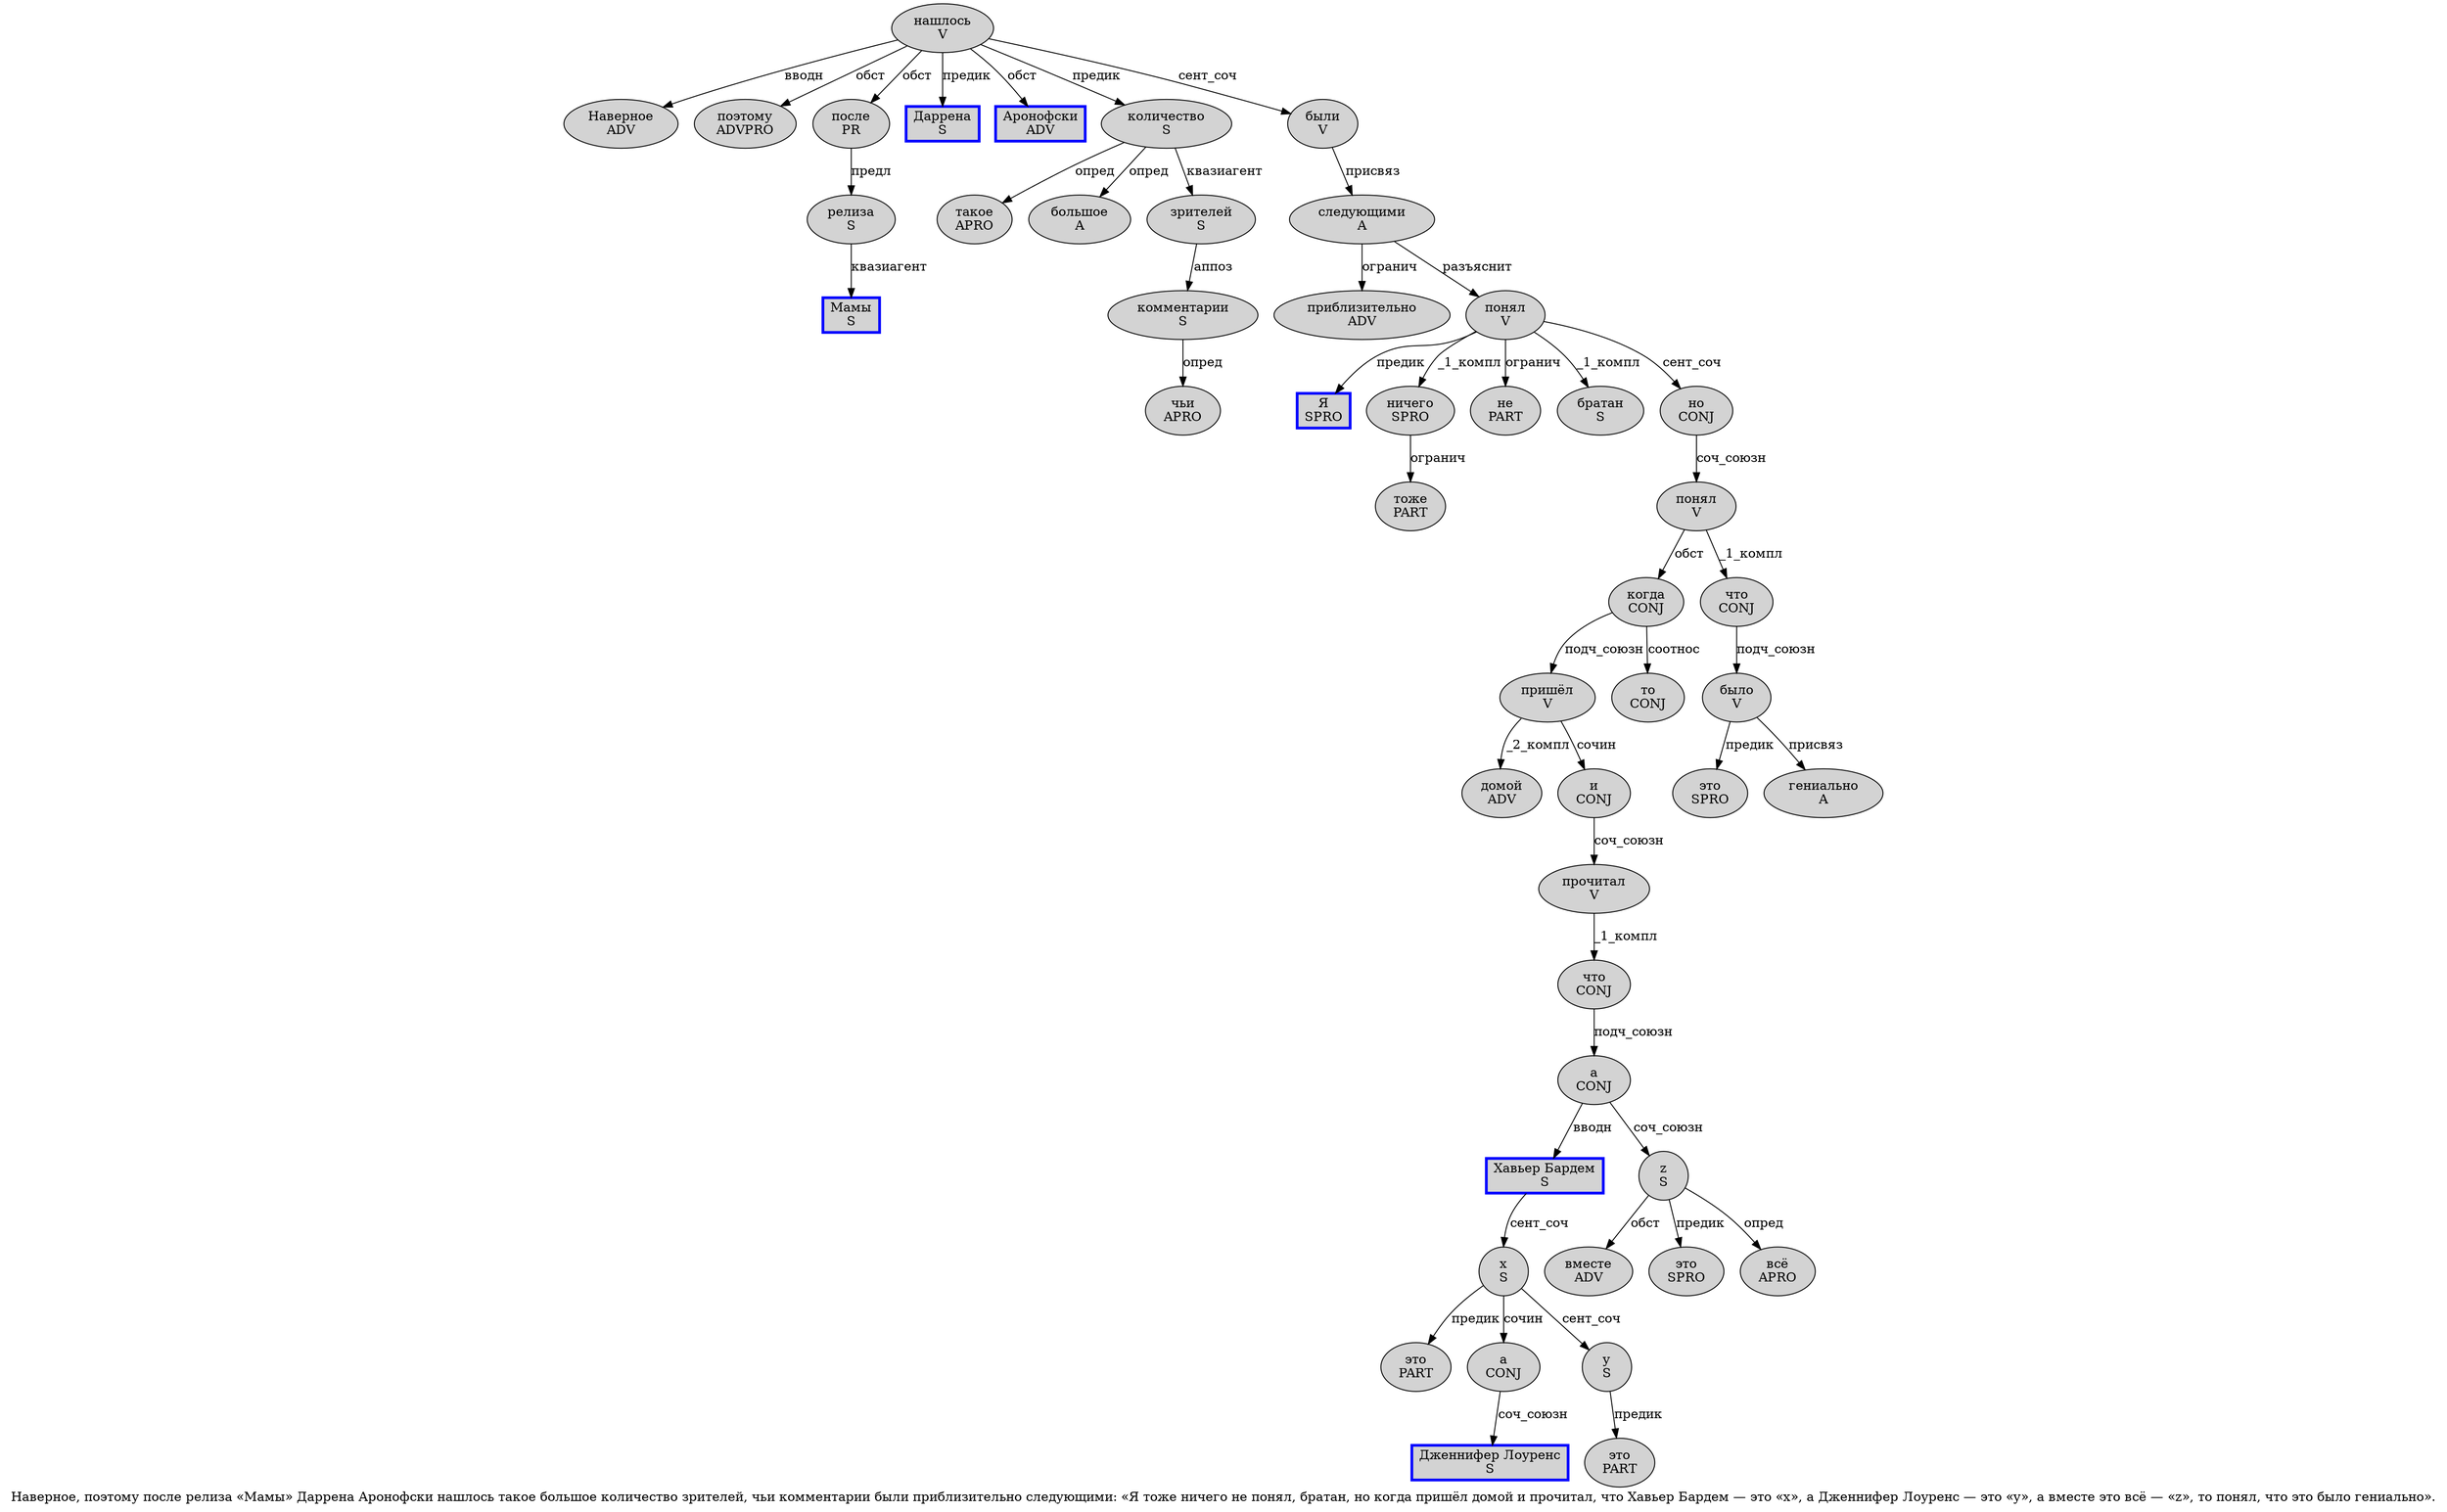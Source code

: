 digraph SENTENCE_2665 {
	graph [label="Наверное, поэтому после релиза «Мамы» Даррена Аронофски нашлось такое большое количество зрителей, чьи комментарии были приблизительно следующими: «Я тоже ничего не понял, братан, но когда пришёл домой и прочитал, что Хавьер Бардем — это «х», а Дженнифер Лоуренс — это «y», а вместе это всё — «z», то понял, что это было гениально»."]
	node [style=filled]
		0 [label="Наверное
ADV" color="" fillcolor=lightgray penwidth=1 shape=ellipse]
		2 [label="поэтому
ADVPRO" color="" fillcolor=lightgray penwidth=1 shape=ellipse]
		3 [label="после
PR" color="" fillcolor=lightgray penwidth=1 shape=ellipse]
		4 [label="релиза
S" color="" fillcolor=lightgray penwidth=1 shape=ellipse]
		6 [label="Мамы
S" color=blue fillcolor=lightgray penwidth=3 shape=box]
		8 [label="Даррена
S" color=blue fillcolor=lightgray penwidth=3 shape=box]
		9 [label="Аронофски
ADV" color=blue fillcolor=lightgray penwidth=3 shape=box]
		10 [label="нашлось
V" color="" fillcolor=lightgray penwidth=1 shape=ellipse]
		11 [label="такое
APRO" color="" fillcolor=lightgray penwidth=1 shape=ellipse]
		12 [label="большое
A" color="" fillcolor=lightgray penwidth=1 shape=ellipse]
		13 [label="количество
S" color="" fillcolor=lightgray penwidth=1 shape=ellipse]
		14 [label="зрителей
S" color="" fillcolor=lightgray penwidth=1 shape=ellipse]
		16 [label="чьи
APRO" color="" fillcolor=lightgray penwidth=1 shape=ellipse]
		17 [label="комментарии
S" color="" fillcolor=lightgray penwidth=1 shape=ellipse]
		18 [label="были
V" color="" fillcolor=lightgray penwidth=1 shape=ellipse]
		19 [label="приблизительно
ADV" color="" fillcolor=lightgray penwidth=1 shape=ellipse]
		20 [label="следующими
A" color="" fillcolor=lightgray penwidth=1 shape=ellipse]
		23 [label="Я
SPRO" color=blue fillcolor=lightgray penwidth=3 shape=box]
		24 [label="тоже
PART" color="" fillcolor=lightgray penwidth=1 shape=ellipse]
		25 [label="ничего
SPRO" color="" fillcolor=lightgray penwidth=1 shape=ellipse]
		26 [label="не
PART" color="" fillcolor=lightgray penwidth=1 shape=ellipse]
		27 [label="понял
V" color="" fillcolor=lightgray penwidth=1 shape=ellipse]
		29 [label="братан
S" color="" fillcolor=lightgray penwidth=1 shape=ellipse]
		31 [label="но
CONJ" color="" fillcolor=lightgray penwidth=1 shape=ellipse]
		32 [label="когда
CONJ" color="" fillcolor=lightgray penwidth=1 shape=ellipse]
		33 [label="пришёл
V" color="" fillcolor=lightgray penwidth=1 shape=ellipse]
		34 [label="домой
ADV" color="" fillcolor=lightgray penwidth=1 shape=ellipse]
		35 [label="и
CONJ" color="" fillcolor=lightgray penwidth=1 shape=ellipse]
		36 [label="прочитал
V" color="" fillcolor=lightgray penwidth=1 shape=ellipse]
		38 [label="что
CONJ" color="" fillcolor=lightgray penwidth=1 shape=ellipse]
		39 [label="Хавьер Бардем
S" color=blue fillcolor=lightgray penwidth=3 shape=box]
		41 [label="это
PART" color="" fillcolor=lightgray penwidth=1 shape=ellipse]
		43 [label="х
S" color="" fillcolor=lightgray penwidth=1 shape=ellipse]
		46 [label="а
CONJ" color="" fillcolor=lightgray penwidth=1 shape=ellipse]
		47 [label="Дженнифер Лоуренс
S" color=blue fillcolor=lightgray penwidth=3 shape=box]
		49 [label="это
PART" color="" fillcolor=lightgray penwidth=1 shape=ellipse]
		51 [label="y
S" color="" fillcolor=lightgray penwidth=1 shape=ellipse]
		54 [label="а
CONJ" color="" fillcolor=lightgray penwidth=1 shape=ellipse]
		55 [label="вместе
ADV" color="" fillcolor=lightgray penwidth=1 shape=ellipse]
		56 [label="это
SPRO" color="" fillcolor=lightgray penwidth=1 shape=ellipse]
		57 [label="всё
APRO" color="" fillcolor=lightgray penwidth=1 shape=ellipse]
		60 [label="z
S" color="" fillcolor=lightgray penwidth=1 shape=ellipse]
		63 [label="то
CONJ" color="" fillcolor=lightgray penwidth=1 shape=ellipse]
		64 [label="понял
V" color="" fillcolor=lightgray penwidth=1 shape=ellipse]
		66 [label="что
CONJ" color="" fillcolor=lightgray penwidth=1 shape=ellipse]
		67 [label="это
SPRO" color="" fillcolor=lightgray penwidth=1 shape=ellipse]
		68 [label="было
V" color="" fillcolor=lightgray penwidth=1 shape=ellipse]
		69 [label="гениально
A" color="" fillcolor=lightgray penwidth=1 shape=ellipse]
			46 -> 47 [label="соч_союзн"]
			4 -> 6 [label="квазиагент"]
			3 -> 4 [label="предл"]
			14 -> 17 [label="аппоз"]
			25 -> 24 [label="огранич"]
			35 -> 36 [label="соч_союзн"]
			64 -> 32 [label="обст"]
			64 -> 66 [label="_1_компл"]
			51 -> 49 [label="предик"]
			60 -> 55 [label="обст"]
			60 -> 56 [label="предик"]
			60 -> 57 [label="опред"]
			18 -> 20 [label="присвяз"]
			38 -> 54 [label="подч_союзн"]
			20 -> 19 [label="огранич"]
			20 -> 27 [label="разъяснит"]
			36 -> 38 [label="_1_компл"]
			66 -> 68 [label="подч_союзн"]
			43 -> 41 [label="предик"]
			43 -> 46 [label="сочин"]
			43 -> 51 [label="сент_соч"]
			27 -> 23 [label="предик"]
			27 -> 25 [label="_1_компл"]
			27 -> 26 [label="огранич"]
			27 -> 29 [label="_1_компл"]
			27 -> 31 [label="сент_соч"]
			13 -> 11 [label="опред"]
			13 -> 12 [label="опред"]
			13 -> 14 [label="квазиагент"]
			10 -> 0 [label="вводн"]
			10 -> 2 [label="обст"]
			10 -> 3 [label="обст"]
			10 -> 8 [label="предик"]
			10 -> 9 [label="обст"]
			10 -> 13 [label="предик"]
			10 -> 18 [label="сент_соч"]
			68 -> 67 [label="предик"]
			68 -> 69 [label="присвяз"]
			31 -> 64 [label="соч_союзн"]
			39 -> 43 [label="сент_соч"]
			54 -> 39 [label="вводн"]
			54 -> 60 [label="соч_союзн"]
			33 -> 34 [label="_2_компл"]
			33 -> 35 [label="сочин"]
			17 -> 16 [label="опред"]
			32 -> 33 [label="подч_союзн"]
			32 -> 63 [label="соотнос"]
}